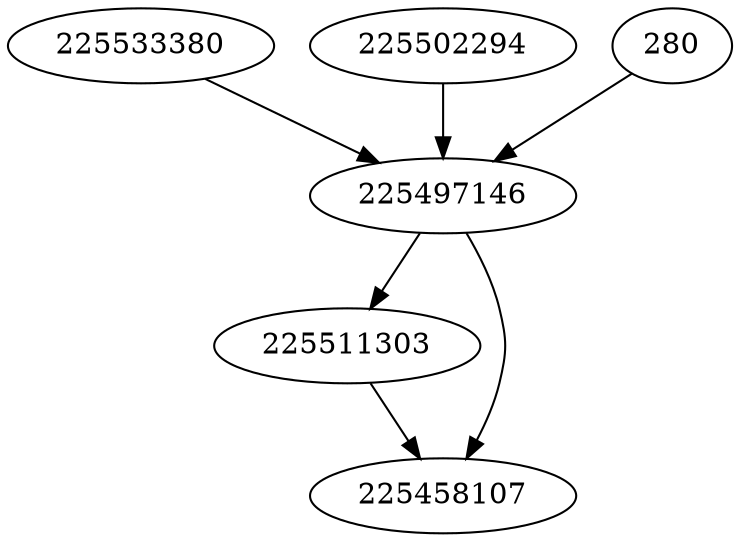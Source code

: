 strict digraph  {
225533380;
225511303;
225502294;
280;
225497146;
225458107;
225533380 -> 225497146;
225511303 -> 225458107;
225502294 -> 225497146;
280 -> 225497146;
225497146 -> 225511303;
225497146 -> 225458107;
}
